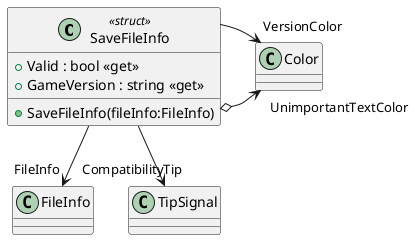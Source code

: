 @startuml
class SaveFileInfo <<struct>> {
    + Valid : bool <<get>>
    + GameVersion : string <<get>>
    + SaveFileInfo(fileInfo:FileInfo)
}
SaveFileInfo o-> "UnimportantTextColor" Color
SaveFileInfo --> "FileInfo" FileInfo
SaveFileInfo --> "VersionColor" Color
SaveFileInfo --> "CompatibilityTip" TipSignal
@enduml
